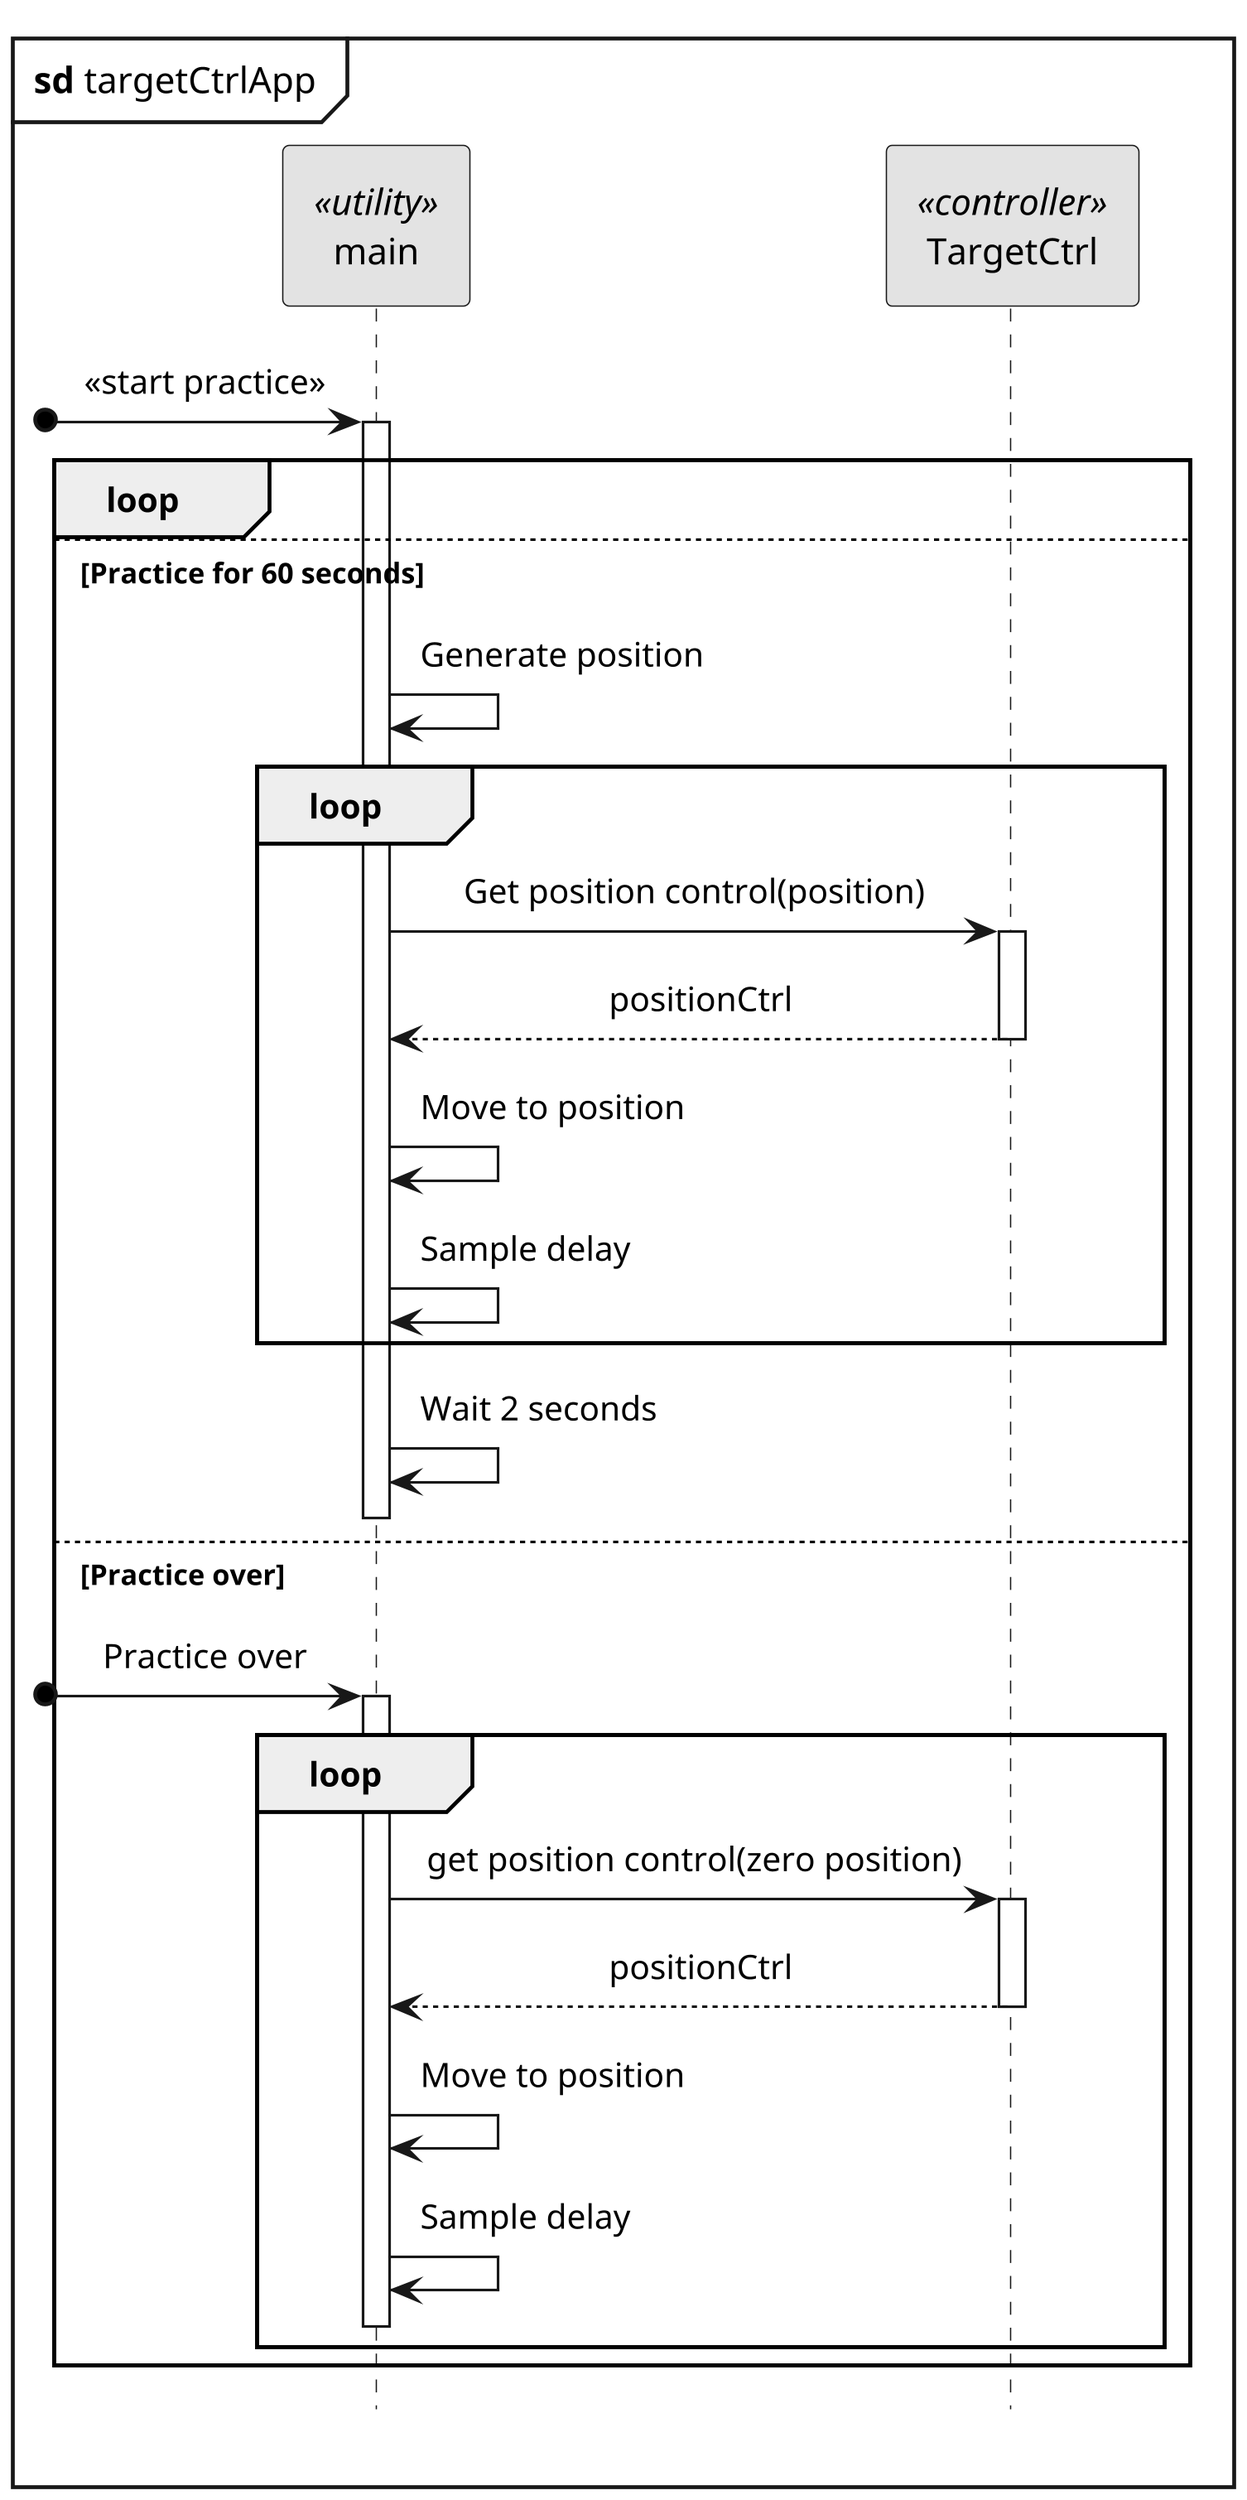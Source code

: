 @startuml targetCtrlApp_sd

hide footbox

skinparam {
    monochrome true
    dpi 300
    padding 5
    sequenceMessageAlign center
    packageStyle frame
    shadowing false
    'backgroundColor transparent
}

mainframe **sd** targetCtrlApp

participant main <<utility>>
participant TargetCtrl <<controller>>

[o-> main: <<start practice>>
activate main

loop
    else Practice for 60 seconds
    main -> main: Generate position
    loop
        main -> TargetCtrl: Get position control(position)
        activate TargetCtrl
        return positionCtrl
        deactivate TargetCtrl
        main -> main: Move to position
        main -> main: Sample delay
    end
    main -> main: Wait 2 seconds
    TargetCtrl -[hidden]> main

    deactivate main



    else Practice over
    
    [o-> main: Practice over
    activate main
    loop
        main -> TargetCtrl: get position control(zero position)
        activate TargetCtrl
        return positionCtrl
        deactivate TargetCtrl
        main -> main: Move to position
        main -> main: Sample delay
        TargetCtrl -[hidden]> main
        deactivate TargetCtrl
        deactivate main
    end
end

@enduml